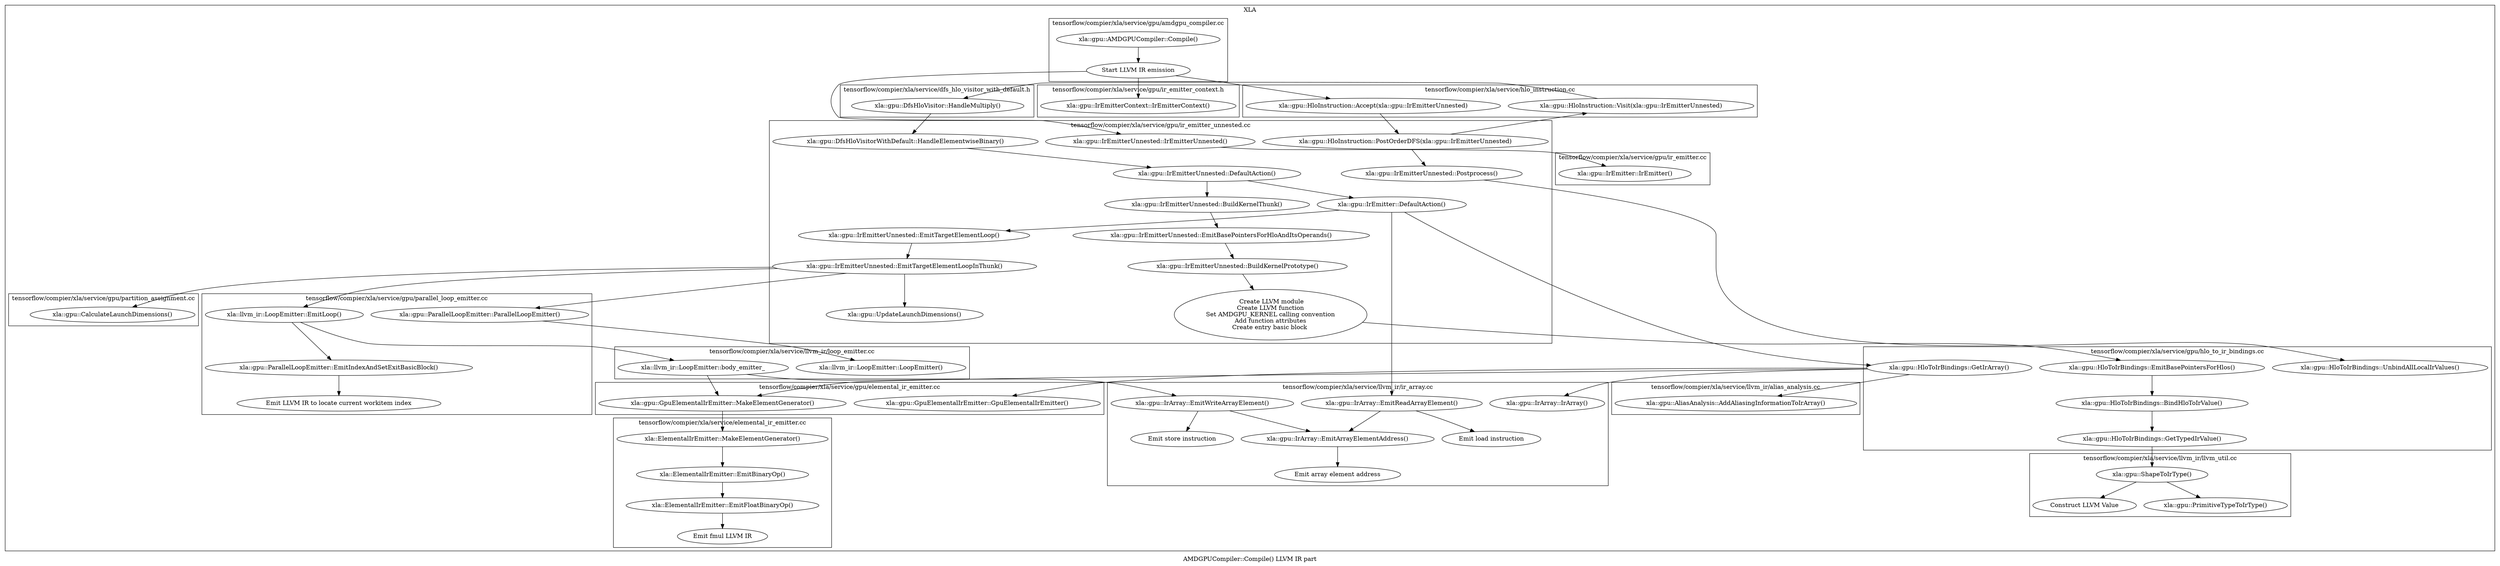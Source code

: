 digraph 07 {
  label = "AMDGPUCompiler::Compile() LLVM IR part";

  subgraph cluster_xla {
    label = "XLA";

    subgraph cluster_amdgpu_compuiler_cc {
      label = "tensorflow/compier/xla/service/gpu/amdgpu_compiler.cc";
      URL="https://github.com/ROCmSoftwarePlatform/tensorflow/blob/rocm-v1/tensorflow/compiler/xla/service/gpu/amdgpu_compiler.cc";

      00 [label="xla::gpu::AMDGPUCompiler::Compile()" URL="https://github.com/ROCmSoftwarePlatform/tensorflow/blob/rocm-v1/tensorflow/compiler/xla/service/gpu/amdgpu_compiler.cc#L194"];
      01 [label="Start LLVM IR emission" URL="https://github.com/ROCmSoftwarePlatform/tensorflow/blob/rocm-v1/tensorflow/compiler/xla/service/gpu/amdgpu_compiler.cc#L243"];

      00 -> 01;
    }

    subgraph cluster_ir_emitter_context_h {
      label = "tensorflow/compier/xla/service/gpu/ir_emitter_context.h";
      URL="https://github.com/ROCmSoftwarePlatform/tensorflow/blob/rocm-v1/tensorflow/compiler/xla/service/gpu/ir_emitter_context.h";

      02 [label="xla::gpu::IrEmitterContext::IrEmitterContext()" URL="https://github.com/ROCmSoftwarePlatform/tensorflow/blob/rocm-v1/tensorflow/compiler/xla/service/gpu/ir_emitter_context.h#L33"];

      01 -> 02;
    }

    subgraph cluster_ir_emitter_unnested_cc {
      label = "tensorflow/compier/xla/service/gpu/ir_emitter_unnested.cc";
      URL="https://github.com/ROCmSoftwarePlatform/tensorflow/blob/rocm-v1/tensorflow/compiler/xla/service/gpu/ir_emitter_unnested.cc";

      03 [label="xla::gpu::IrEmitterUnnested::IrEmitterUnnested()" URL="https://github.com/ROCmSoftwarePlatform/tensorflow/blob/rocm-v1/tensorflow/compiler/xla/service/gpu/ir_emitter_unnested.cc#L132"];
      10 [label="xla::gpu::IrEmitterUnnested::DefaultAction()" URL="https://github.com/ROCmSoftwarePlatform/tensorflow/blob/rocm-v1/tensorflow/compiler/xla/service/gpu/ir_emitter_unnested.cc#L219"];
      11 [label="xla::gpu::IrEmitterUnnested::BuildKernelThunk()" URL="https://github.com/ROCmSoftwarePlatform/tensorflow/blob/rocm-v1/tensorflow/compiler/xla/service/gpu/ir_emitter_unnested.cc#L1623"];
      12 [label="xla::gpu::IrEmitterUnnested::EmitBasePointersForHloAndItsOperands()" URL="https://github.com/ROCmSoftwarePlatform/tensorflow/blob/rocm-v1/tensorflow/compiler/xla/service/gpu/ir_emitter_unnested.cc#L1583"];
      13 [label="xla::gpu::IrEmitterUnnested::BuildKernelPrototype()" URL="https://github.com/ROCmSoftwarePlatform/tensorflow/blob/rocm-v1/tensorflow/compiler/xla/service/gpu/ir_emitter_unnested.cc#L162"];
      14 [label=< Create LLVM module<br/>Create LLVM function<br/>Set AMDGPU_KERNEL calling convention<br/>Add function attributes<br/>Create entry basic block >];
      21 [label="xla::gpu::IrEmitterUnnested::Postprocess()" URL="https://github.com/ROCmSoftwarePlatform/tensorflow/blob/rocm-v1/tensorflow/compiler/xla/service/gpu/ir_emitter_unnested.cc#L143"];
      38 [label="xla::gpu::IrEmitterUnnested::EmitTargetElementLoop()" URL="https://github.com/ROCmSoftwarePlatform/tensorflow/blob/rocm-v1/tensorflow/compiler/xla/service/gpu/ir_emitter_unnested.cc#L1918"];
      39 [label="xla::gpu::IrEmitterUnnested::EmitTargetElementLoopInThunk()" URL="https://github.com/ROCmSoftwarePlatform/tensorflow/blob/rocm-v1/tensorflow/compiler/xla/service/gpu/ir_emitter_unnested.cc#L1881"];
      41 [label="xla::gpu::UpdateLaunchDimensions()" URL="https://github.com/ROCmSoftwarePlatform/tensorflow/blob/rocm-v1/tensorflow/compiler/xla/service/gpu/ir_emitter_unnested.cc#L107"];

      01 -> 03;
      09 -> 10;
      10 -> 11;
      11 -> 12;
      12 -> 13;
      13 -> 14;
      05 -> 21;
      24 -> 38;
      38 -> 39;
      39 -> 41;
    }

    subgraph cluster_parallel_loop_emitter_cc {
      label = "tensorflow/compier/xla/service/gpu/parallel_loop_emitter.cc";
      URL="https://github.com/ROCmSoftwarePlatform/tensorflow/blob/rocm-v1/tensorflow/compiler/xla/service/gpu/parallel_loop_emitter.cc";

      42 [label="xla::gpu::ParallelLoopEmitter::ParallelLoopEmitter()" URL="https://github.com/ROCmSoftwarePlatform/tensorflow/blob/rocm-v1/tensorflow/compiler/xla/service/gpu/parallel_loop_emitter.cc#L46"];
      45 [label="xla::gpu::ParallelLoopEmitter::EmitIndexAndSetExitBasicBlock()" URL="https://github.com/ROCmSoftwarePlatform/tensorflow/blob/rocm-v1/tensorflow/compiler/xla/service/gpu/parallel_loop_emitter.cc#L53"];
      46 [label=< Emit LLVM IR to locate current workitem index >];

      39 -> 42;
      44 -> 45;
      45 -> 46;
    }

    subgraph cluster_loop_emitter_cc {
      label = "tensorflow/compier/xla/service/llvm_ir/loop_emitter.cc";
      URL="https://github.com/ROCmSoftwarePlatform/tensorflow/blob/rocm-v1/tensorflow/compiler/xla/service/llvm_ir/loop_emitter.cc";

      43 [label="xla::llvm_ir::LoopEmitter::LoopEmitter()" URL="https://github.com/ROCmSoftwarePlatform/tensorflow/blob/rocm-v1/tensorflow/compiler/xla/service/llvm_ir/loop_emitter.cc#L40"];
      44 [label="xla::llvm_ir::LoopEmitter::EmitLoop()" URL="https://github.com/ROCmSoftwarePlatform/tensorflow/blob/rocm-v1/tensorflow/compiler/xla/service/llvm_ir/loop_emitter.cc#L124"];
      47 [label="xla::llvm_ir::LoopEmitter::body_emitter_" URL="https://github.com/ROCmSoftwarePlatform/tensorflow/blob/rocm-v1/tensorflow/compiler/xla/service/llvm_ir/loop_emitter.cc#L43"];

      42 -> 43;
      39 -> 44;
      44 -> 47;
    }


    subgraph cluster_partition_assignment_cc {
      label = "tensorflow/compier/xla/service/gpu/partition_assignment.cc";
      URL="https://github.com/ROCmSoftwarePlatform/tensorflow/blob/rocm-v1/tensorflow/compiler/xla/service/gpu/partition_assignment.cc";

      40 [label="xla::gpu::CalculateLaunchDimensions()" URL="https://github.com/ROCmSoftwarePlatform/tensorflow/blob/rocm-v1/tensorflow/compiler/xla/service/gpu/partition_assignment.cc#L46"];

      39 -> 40;
    }
       
    subgraph cluster_ir_emitter_cc {
      label = "tensorflow/compier/xla/service/gpu/ir_emitter.cc";
      URL="https://github.com/ROCmSoftwarePlatform/tensorflow/blob/rocm-v1/tensorflow/compiler/xla/service/gpu/ir_emitter.cc";

      23 [label="xla::gpu::IrEmitter::IrEmitter()" URL="https://github.com/ROCmSoftwarePlatform/tensorflow/blob/rocm-v1/tensorflow/compiler/xla/service/gpu/ir_emitter.cc#L67"];
      24 [label="xla::gpu::IrEmitter::DefaultAction()" URL="https://github.com/ROCmSoftwarePlatform/tensorflow/blob/rocm-v1/tensorflow/compiler/xla/service/gpu/ir_emitter.cc#L80"];

      03 -> 23;
      10 -> 24;
    }

    subgraph cluster_hlo_instruction_cc {
      label = "tensorflow/compier/xla/service/hlo_instruction.cc";
      URL="https://github.com/ROCmSoftwarePlatform/tensorflow/blob/rocm-v1/tensorflow/compiler/xla/service/hlo_instruction.cc";

      05 [label="xla::gpu::HloInstruction::PostOrderDFS(xla::gpu::IrEmitterUnnested)" URL="https://github.com/ROCmSoftwarePlatform/tensorflow/blob/rocm-v1/tensorflow/compiler/xla/service/hlo_instruction.cc#L1976"];
      04 [label="xla::gpu::HloInstruction::Accept(xla::gpu::IrEmitterUnnested)" URL="https://github.com/ROCmSoftwarePlatform/tensorflow/blob/rocm-v1/tensorflow/compiler/xla/service/hlo_instruction.cc#L2035"];
      07 [label="xla::gpu::HloInstruction::Visit(xla::gpu::IrEmitterUnnested)" URL="https://github.com/ROCmSoftwarePlatform/tensorflow/blob/rocm-v1/tensorflow/compiler/xla/service/hlo_instruction.cc#L1812"];

      01 -> 04;
      04 -> 05;
      05 -> 07;
    }

    subgraph cluster_dfs_hlo_visitor_with_default_h {
      label = "tensorflow/compier/xla/service/dfs_hlo_visitor_with_default.h";
      URL="https://github.com/ROCmSoftwarePlatform/tensorflow/blob/rocm-v1/tensorflow/compiler/xla/service/dfs_hlo_visitor_with_default.h";
      09 [label="xla::gpu::DfsHloVisitorWithDefault::HandleElementwiseBinary()" URL="https://github.com/ROCmSoftwarePlatform/tensorflow/blob/rocm-v1/tensorflow/compiler/xla/service/dfs_hlo_visitor_with_default.h#L48"];

      08 -> 09;
    }

    subgraph cluster_dfs_hlo_visitor_h {
      label = "tensorflow/compier/xla/service/dfs_hlo_visitor.h";
      URL="https://github.com/ROCmSoftwarePlatform/tensorflow/blob/rocm-v1/tensorflow/compiler/xla/service/dfs_hlo_visitor.h";
      08 [label="xla::gpu::DfsHloVisitor::HandleMultiply()" URL="https://github.com/ROCmSoftwarePlatform/tensorflow/blob/rocm-v1/tensorflow/compiler/xla/service/dfs_hlo_visitor#L90"];

      07 -> 08;
    }

    subgraph cluster_hlo_to_ir_bindings_cc {
      label = "tensorflow/compier/xla/service/gpu/hlo_to_ir_bindings.cc";
      URL="https://github.com/ROCmSoftwarePlatform/tensorflow/blob/rocm-v1/tensorflow/compiler/xla/service/gpu/hlo_to_ir_bindings.cc";
      15 [label="xla::gpu::HloToIrBindings::EmitBasePointersForHlos()" URL="https://github.com/ROCmSoftwarePlatform/tensorflow/blob/rocm-v1/tensorflow/compiler/xla/service/gpu/hlo_to_ir_bindings.cc#L31"];
      16 [label="xla::gpu::HloToIrBindings::BindHloToIrValue()" URL="https://github.com/ROCmSoftwarePlatform/tensorflow/blob/rocm-v1/tensorflow/compiler/xla/service/gpu/hlo_to_ir_bindings.cc#L155"];
      17 [label="xla::gpu::HloToIrBindings::GetTypedIrValue()" URL="https://github.com/ROCmSoftwarePlatform/tensorflow/blob/rocm-v1/tensorflow/compiler/xla/service/gpu/hlo_to_ir_bindings.cc#L134"];
      22 [label="xla::gpu::HloToIrBindings::UnbindAllLocalIrValues()" URL="https://github.com/ROCmSoftwarePlatform/tensorflow/blob/rocm-v1/tensorflow/compiler/xla/service/gpu/hlo_to_ir_bindings.cc#L178"];
      25 [label="xla::gpu::HloToIrBindings::GetIrArray()" URL="https://github.com/ROCmSoftwarePlatform/tensorflow/blob/rocm-v1/tensorflow/compiler/xla/service/gpu/hlo_to_ir_bindings.cc#L170"];

      14 -> 15;
      15 -> 16;
      16 -> 17;
      21 -> 22;
      24 -> 25;
    }

    subgraph cluster_llvm_util_cc {
      label = "tensorflow/compier/xla/service/llvm_ir/llvm_util.cc";
      URL="https://github.com/ROCmSoftwarePlatform/tensorflow/blob/rocm-v1/tensorflow/compiler/xla/service/llvm_ir/llvm_util.cc";

      18 [label="xla::gpu::ShapeToIrType()" URL="https://github.com/ROCmSoftwarePlatform/tensorflow/blob/rocm-v1/tensorflow/compiler/xla/service/llvm_ir/llvm_util.cc#L125"];
      19 [label="xla::gpu::PrimitiveTypeToIrType()" URL="https://github.com/ROCmSoftwarePlatform/tensorflow/blob/rocm-v1/tensorflow/compiler/xla/service/llvm_ir/llvm_util.cc#L95"];
      20 [label=< Construct LLVM Value >];

      17 -> 18;
      18 -> 19;
      18 -> 20;
    }

    subgraph cluster_ir_array_cc {
      label = "tensorflow/compier/xla/service/llvm_ir/ir_array.cc";
      URL="https://github.com/ROCmSoftwarePlatform/tensorflow/blob/rocm-v1/tensorflow/compiler/xla/service/llvm_ir/ir_array.cc";

      26 [label="xla::gpu::IrArray::IrArray()" URL="https://github.com/ROCmSoftwarePlatform/tensorflow/blob/rocm-v1/tensorflow/compiler/xla/service/llvm_ir/ir_array.cc#L75"];
      28 [label="xla::gpu::IrArray::EmitReadArrayElement()" URL="https://github.com/ROCmSoftwarePlatform/tensorflow/blob/rocm-v1/tensorflow/compiler/xla/service/llvm_ir/ir_array.cc#L253"];
      29 [label="xla::gpu::IrArray::EmitArrayElementAddress()" URL="https://github.com/ROCmSoftwarePlatform/tensorflow/blob/rocm-v1/tensorflow/compiler/xla/service/llvm_ir/ir_array.cc#L209"];
      30 [label=< Emit array element address >];
      31 [label=< Emit load instruction >];
      48 [label="xla::gpu::IrArray::EmitWriteArrayElement()" URL="https://github.com/ROCmSoftwarePlatform/tensorflow/blob/rocm-v1/tensorflow/compiler/xla/service/llvm_ir/ir_array.cc#L267"];
      49 [label=< Emit store instruction >];

      25 -> 26;
      24 -> 28;
      28 -> 29;
      29 -> 30;
      28 -> 31;
      47 -> 48;
      48 -> 29;
      48 -> 49;
    }

    subgraph cluster_alias_analysis_cc {
      label = "tensorflow/compier/xla/service/llvm_ir/alias_analysis.cc";
      URL="https://github.com/ROCmSoftwarePlatform/tensorflow/blob/rocm-v1/tensorflow/compiler/xla/service/llvm_ir/alias_analysis.cc";

      27 [label="xla::gpu::AliasAnalysis::AddAliasingInformationToIrArray()" URL="https://github.com/ROCmSoftwarePlatform/tensorflow/blob/rocm-v1/tensorflow/compiler/xla/service/llvm_ir/alias_analysis.cc#L34"];
      25 -> 27;
    }
 
    subgraph cluster_gpu_elemental_ir_emitter_cc {
      label = "tensorflow/compier/xla/service/gpu/elemental_ir_emitter.cc";
      URL="https://github.com/ROCmSoftwarePlatform/tensorflow/blob/rocm-v1/tensorflow/compiler/xla/service/gpu/elemental_ir_emitter.cc";

      32 [label="xla::gpu::GpuElementalIrEmitter::GpuElementalIrEmitter()" URL="https://github.com/ROCmSoftwarePlatform/tensorflow/blob/rocm-v1/tensorflow/compiler/xla/service/gpu/elemental_ir_emitter.cc#L62"];
      33 [label="xla::gpu::GpuElementalIrEmitter::MakeElementGenerator()" URL="https://github.com/ROCmSoftwarePlatform/tensorflow/blob/rocm-v1/tensorflow/compiler/xla/service/gpu/elemental_ir_emitter.cc#L243"];

      25 -> 32;
      25 -> 33;
      47 -> 33;
    }

    subgraph cluster_elemental_ir_emitter_cc {
      label = "tensorflow/compier/xla/service/elemental_ir_emitter.cc";
      URL="https://github.com/ROCmSoftwarePlatform/tensorflow/blob/rocm-v1/tensorflow/compiler/xla/service/elemental_ir_emitter.cc";

      34 [label="xla::ElementalIrEmitter::MakeElementGenerator()" URL="https://github.com/ROCmSoftwarePlatform/tensorflow/blob/rocm-v1/tensorflow/compiler/xla/service/elemental_ir_emitter.cc#L775"];
      35 [label="xla::ElementalIrEmitter::EmitBinaryOp()" URL="https://github.com/ROCmSoftwarePlatform/tensorflow/blob/rocm-v1/tensorflow/compiler/xla/service/elemental_ir_emitter.cc#L224"];
      36 [label="xla::ElementalIrEmitter::EmitFloatBinaryOp()" URL="https://github.com/ROCmSoftwarePlatform/tensorflow/blob/rocm-v1/tensorflow/compiler/xla/service/elemental_ir_emitter.cc#L234"];
      37 [label=< Emit fmul LLVM IR >];

      33 -> 34;
      34 -> 35;
      35 -> 36;
      36 -> 37;
    }

  }
}
